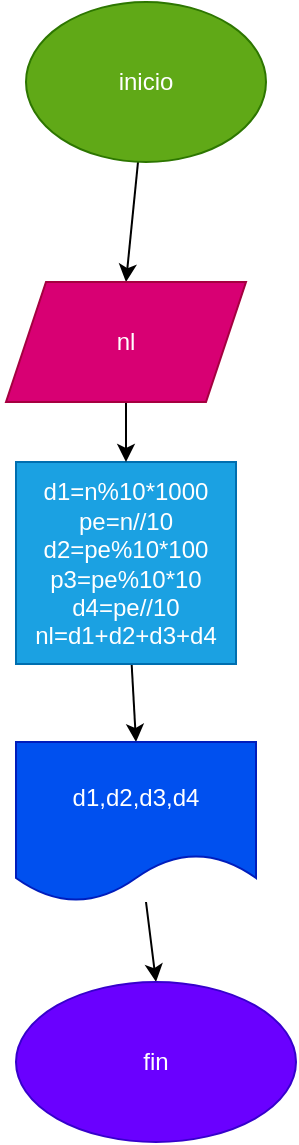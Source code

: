 <mxfile><diagram id="KzsDqU5L2ASPPdpiJRmI" name="Page-1"><mxGraphModel dx="434" dy="328" grid="1" gridSize="10" guides="1" tooltips="1" connect="1" arrows="1" fold="1" page="1" pageScale="1" pageWidth="827" pageHeight="1169" math="0" shadow="0"><root><mxCell id="0"/><mxCell id="1" parent="0"/><mxCell id="3" style="edgeStyle=none;html=1;" edge="1" parent="1" source="2"><mxGeometry relative="1" as="geometry"><mxPoint x="200" y="140" as="targetPoint"/></mxGeometry></mxCell><mxCell id="2" value="inicio" style="ellipse;whiteSpace=wrap;html=1;fillColor=#60a917;fontColor=#ffffff;strokeColor=#2D7600;" vertex="1" parent="1"><mxGeometry x="150" width="120" height="80" as="geometry"/></mxCell><mxCell id="5" style="edgeStyle=none;html=1;" edge="1" parent="1" source="4"><mxGeometry relative="1" as="geometry"><mxPoint x="200" y="260" as="targetPoint"/></mxGeometry></mxCell><mxCell id="13" style="edgeStyle=none;html=1;entryX=0.5;entryY=0;entryDx=0;entryDy=0;" edge="1" parent="1" source="4" target="6"><mxGeometry relative="1" as="geometry"/></mxCell><mxCell id="4" value="d1=n%10*1000&lt;br&gt;pe=n//10&lt;br&gt;d2=pe%10*100&lt;br&gt;p3=pe%10*10&lt;br&gt;d4=pe//10&lt;br&gt;nl=d1+d2+d3+d4" style="whiteSpace=wrap;html=1;fillColor=#1ba1e2;fontColor=#ffffff;strokeColor=#006EAF;" vertex="1" parent="1"><mxGeometry x="145" y="230" width="110" height="101" as="geometry"/></mxCell><mxCell id="7" style="edgeStyle=none;html=1;" edge="1" parent="1" source="6"><mxGeometry relative="1" as="geometry"><mxPoint x="190" y="410" as="targetPoint"/></mxGeometry></mxCell><mxCell id="14" style="edgeStyle=none;html=1;entryX=0.5;entryY=0;entryDx=0;entryDy=0;" edge="1" parent="1" source="6" target="8"><mxGeometry relative="1" as="geometry"/></mxCell><mxCell id="6" value="d1,d2,d3,d4" style="shape=document;whiteSpace=wrap;html=1;boundedLbl=1;fillColor=#0050ef;fontColor=#ffffff;strokeColor=#001DBC;" vertex="1" parent="1"><mxGeometry x="145" y="370" width="120" height="80" as="geometry"/></mxCell><mxCell id="8" value="fin" style="ellipse;whiteSpace=wrap;html=1;fillColor=#6a00ff;fontColor=#ffffff;strokeColor=#3700CC;" vertex="1" parent="1"><mxGeometry x="145" y="490" width="140" height="80" as="geometry"/></mxCell><mxCell id="12" style="edgeStyle=none;html=1;entryX=0.5;entryY=0;entryDx=0;entryDy=0;" edge="1" parent="1" source="10" target="4"><mxGeometry relative="1" as="geometry"/></mxCell><mxCell id="10" value="nl" style="shape=parallelogram;perimeter=parallelogramPerimeter;whiteSpace=wrap;html=1;fixedSize=1;fillColor=#d80073;fontColor=#ffffff;strokeColor=#A50040;" vertex="1" parent="1"><mxGeometry x="140" y="140" width="120" height="60" as="geometry"/></mxCell></root></mxGraphModel></diagram></mxfile>
